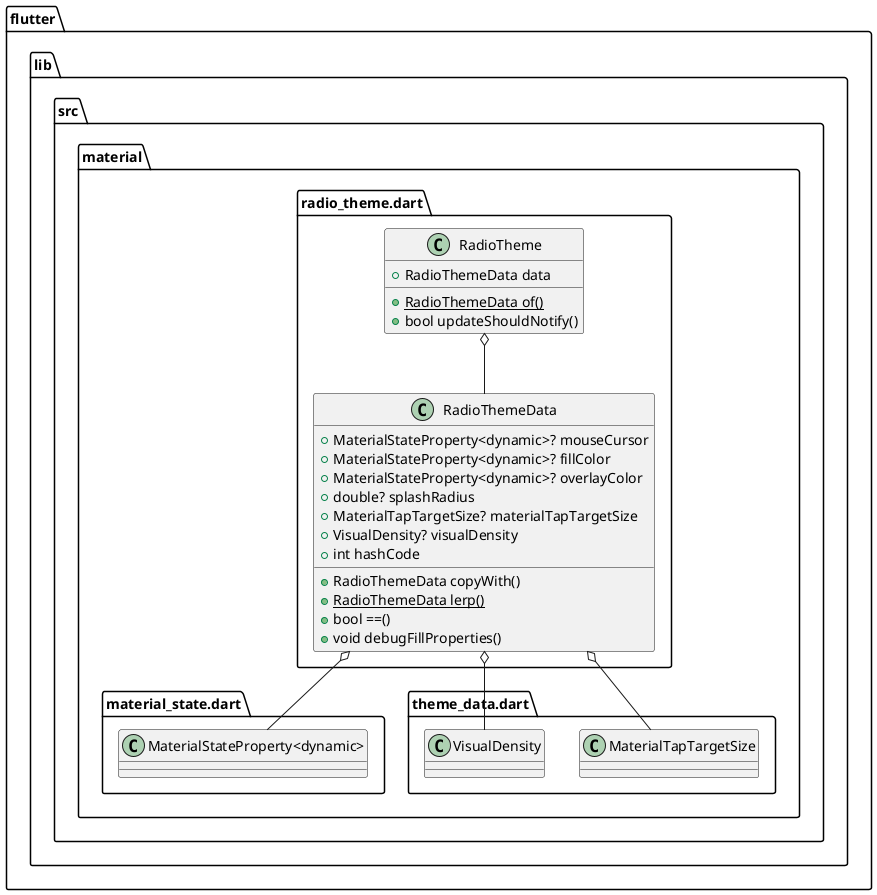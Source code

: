 @startuml
set namespaceSeparator ::

class "flutter::lib::src::material::radio_theme.dart::RadioThemeData" {
  +MaterialStateProperty<dynamic>? mouseCursor
  +MaterialStateProperty<dynamic>? fillColor
  +MaterialStateProperty<dynamic>? overlayColor
  +double? splashRadius
  +MaterialTapTargetSize? materialTapTargetSize
  +VisualDensity? visualDensity
  +int hashCode
  +RadioThemeData copyWith()
  {static} +RadioThemeData lerp()
  +bool ==()
  +void debugFillProperties()
}

"flutter::lib::src::material::radio_theme.dart::RadioThemeData" o-- "flutter::lib::src::material::material_state.dart::MaterialStateProperty<dynamic>"
"flutter::lib::src::material::radio_theme.dart::RadioThemeData" o-- "flutter::lib::src::material::theme_data.dart::MaterialTapTargetSize"
"flutter::lib::src::material::radio_theme.dart::RadioThemeData" o-- "flutter::lib::src::material::theme_data.dart::VisualDensity"

class "flutter::lib::src::material::radio_theme.dart::RadioTheme" {
  +RadioThemeData data
  {static} +RadioThemeData of()
  +bool updateShouldNotify()
}

"flutter::lib::src::material::radio_theme.dart::RadioTheme" o-- "flutter::lib::src::material::radio_theme.dart::RadioThemeData"


@enduml